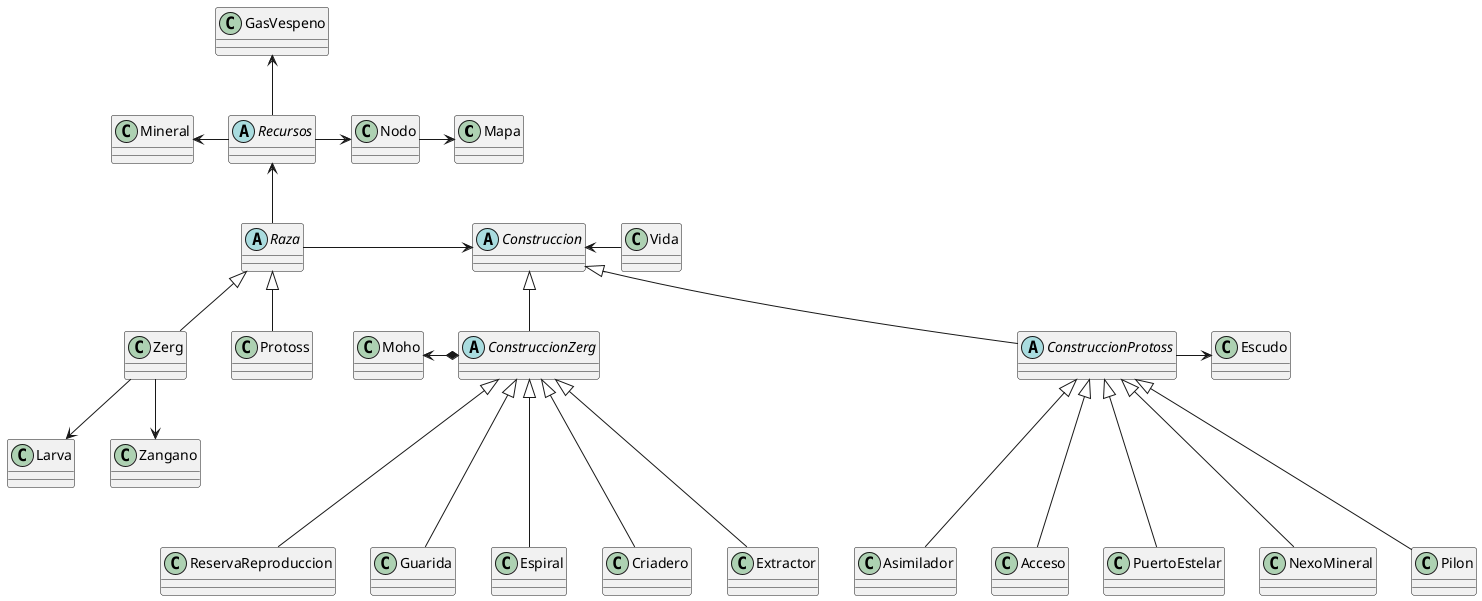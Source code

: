 @startuml
'https://plantuml.com/class-diagram

class Mapa {}
class Nodo {}
abstract class Recursos {}
class Mineral {}
class GasVespeno {}

Nodo -> Mapa
Recursos -> Nodo
Mineral <- Recursos
Recursos -up-> GasVespeno

class Zerg {}
class Larva {}
class Zangano {}
abstract class ConstruccionZerg {}
class Moho {}
class Criadero {}
class Extractor {}
class ReservaReproduccion {}
class Guarida {}
class Espiral {}

Zerg --> Larva
Zerg --> Zangano
ConstruccionZerg <|--- Criadero
ConstruccionZerg <|--- Extractor
ConstruccionZerg <|--- ReservaReproduccion
ConstruccionZerg <|--- Guarida
ConstruccionZerg <|--- Espiral

class Protoss {}
abstract class ConstruccionProtoss {}
class NexoMineral {}
class Pilon {}
class Asimilador {}
class Acceso {}
class PuertoEstelar {}
class Vida {}
class Escudo {}
abstract class Raza {}
abstract class Construccion {}

Raza <|-- Zerg
Raza <|-- Protoss

ConstruccionProtoss <|--- NexoMineral
ConstruccionProtoss <|--- Pilon
ConstruccionProtoss <|--- Asimilador
ConstruccionProtoss <|--- Acceso
ConstruccionProtoss <|--- PuertoEstelar
Raza -up-> Recursos

Construccion <|-- ConstruccionProtoss
Construccion <|-- ConstruccionZerg

ConstruccionProtoss -> Escudo
Construccion <- Vida

Raza -right-> Construccion

ConstruccionZerg *-left> Moho

@enduml